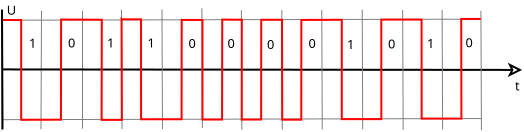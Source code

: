 <?xml version="1.0" encoding="UTF-8"?>
<dia:diagram xmlns:dia="http://www.lysator.liu.se/~alla/dia/">
  <dia:layer name="Тло" visible="true">
    <dia:object type="Standard - Line" version="0" id="O0">
      <dia:attribute name="obj_pos">
        <dia:point val="4.025,2.466"/>
      </dia:attribute>
      <dia:attribute name="obj_bb">
        <dia:rectangle val="4.0,2.441;4.05,8.541"/>
      </dia:attribute>
      <dia:attribute name="conn_endpoints">
        <dia:point val="4.025,2.466"/>
        <dia:point val="4.025,8.516"/>
      </dia:attribute>
      <dia:attribute name="numcp">
        <dia:int val="1"/>
      </dia:attribute>
      <dia:attribute name="line_color">
        <dia:color val="#7f7f7f"/>
      </dia:attribute>
      <dia:attribute name="line_width">
        <dia:real val="0.05"/>
      </dia:attribute>
    </dia:object>
    <dia:object type="Standard - Line" version="0" id="O1">
      <dia:attribute name="obj_pos">
        <dia:point val="6.0,2.516"/>
      </dia:attribute>
      <dia:attribute name="obj_bb">
        <dia:rectangle val="5.95,2.491;6.026,8.466"/>
      </dia:attribute>
      <dia:attribute name="conn_endpoints">
        <dia:point val="6.0,2.516"/>
        <dia:point val="5.975,8.441"/>
      </dia:attribute>
      <dia:attribute name="numcp">
        <dia:int val="1"/>
      </dia:attribute>
      <dia:attribute name="line_color">
        <dia:color val="#7f7f7f"/>
      </dia:attribute>
      <dia:attribute name="line_width">
        <dia:real val="0.05"/>
      </dia:attribute>
    </dia:object>
    <dia:object type="Standard - Line" version="0" id="O2">
      <dia:attribute name="obj_pos">
        <dia:point val="8.05,2.516"/>
      </dia:attribute>
      <dia:attribute name="obj_bb">
        <dia:rectangle val="8.025,2.491;8.075,8.441"/>
      </dia:attribute>
      <dia:attribute name="conn_endpoints">
        <dia:point val="8.05,2.516"/>
        <dia:point val="8.05,8.416"/>
      </dia:attribute>
      <dia:attribute name="numcp">
        <dia:int val="1"/>
      </dia:attribute>
      <dia:attribute name="line_color">
        <dia:color val="#7f7f7f"/>
      </dia:attribute>
      <dia:attribute name="line_width">
        <dia:real val="0.05"/>
      </dia:attribute>
    </dia:object>
    <dia:object type="Standard - Line" version="0" id="O3">
      <dia:attribute name="obj_pos">
        <dia:point val="10.001,2.466"/>
      </dia:attribute>
      <dia:attribute name="obj_bb">
        <dia:rectangle val="9.975,2.441;10.051,8.466"/>
      </dia:attribute>
      <dia:attribute name="conn_endpoints">
        <dia:point val="10.001,2.466"/>
        <dia:point val="10.025,8.441"/>
      </dia:attribute>
      <dia:attribute name="numcp">
        <dia:int val="1"/>
      </dia:attribute>
      <dia:attribute name="line_color">
        <dia:color val="#7f7f7f"/>
      </dia:attribute>
      <dia:attribute name="line_width">
        <dia:real val="0.05"/>
      </dia:attribute>
    </dia:object>
    <dia:object type="Standard - Line" version="0" id="O4">
      <dia:attribute name="obj_pos">
        <dia:point val="4.05,2.991"/>
      </dia:attribute>
      <dia:attribute name="obj_bb">
        <dia:rectangle val="4.025,2.915;28.005,3.016"/>
      </dia:attribute>
      <dia:attribute name="conn_endpoints">
        <dia:point val="4.05,2.991"/>
        <dia:point val="27.979,2.94"/>
      </dia:attribute>
      <dia:attribute name="numcp">
        <dia:int val="1"/>
      </dia:attribute>
      <dia:attribute name="line_color">
        <dia:color val="#7f7f7f"/>
      </dia:attribute>
      <dia:attribute name="line_width">
        <dia:real val="0.05"/>
      </dia:attribute>
    </dia:object>
    <dia:object type="Standard - Line" version="0" id="O5">
      <dia:attribute name="obj_pos">
        <dia:point val="4.05,7.966"/>
      </dia:attribute>
      <dia:attribute name="obj_bb">
        <dia:rectangle val="4.025,7.884;28.025,7.991"/>
      </dia:attribute>
      <dia:attribute name="conn_endpoints">
        <dia:point val="4.05,7.966"/>
        <dia:point val="28.0,7.909"/>
      </dia:attribute>
      <dia:attribute name="numcp">
        <dia:int val="1"/>
      </dia:attribute>
      <dia:attribute name="line_color">
        <dia:color val="#7f7f7f"/>
      </dia:attribute>
      <dia:attribute name="line_width">
        <dia:real val="0.05"/>
      </dia:attribute>
    </dia:object>
    <dia:object type="Standard - Line" version="0" id="O6">
      <dia:attribute name="obj_pos">
        <dia:point val="4.038,5.453"/>
      </dia:attribute>
      <dia:attribute name="obj_bb">
        <dia:rectangle val="3.988,4.978;30.081,5.978"/>
      </dia:attribute>
      <dia:attribute name="conn_endpoints">
        <dia:point val="4.038,5.453"/>
        <dia:point val="30.031,5.478"/>
      </dia:attribute>
      <dia:attribute name="numcp">
        <dia:int val="1"/>
      </dia:attribute>
      <dia:attribute name="end_arrow">
        <dia:enum val="23"/>
      </dia:attribute>
      <dia:attribute name="end_arrow_length">
        <dia:real val="0.5"/>
      </dia:attribute>
      <dia:attribute name="end_arrow_width">
        <dia:real val="0.5"/>
      </dia:attribute>
      <dia:connections>
        <dia:connection handle="0" to="O7" connection="0"/>
      </dia:connections>
    </dia:object>
    <dia:object type="Standard - Line" version="0" id="O7">
      <dia:attribute name="obj_pos">
        <dia:point val="4.05,8.441"/>
      </dia:attribute>
      <dia:attribute name="obj_bb">
        <dia:rectangle val="3.975,2.416;4.101,8.491"/>
      </dia:attribute>
      <dia:attribute name="conn_endpoints">
        <dia:point val="4.05,8.441"/>
        <dia:point val="4.025,2.466"/>
      </dia:attribute>
      <dia:attribute name="numcp">
        <dia:int val="1"/>
      </dia:attribute>
      <dia:attribute name="line_width">
        <dia:real val="0.1"/>
      </dia:attribute>
    </dia:object>
    <dia:object type="Standard - Text" version="1" id="O8">
      <dia:attribute name="obj_pos">
        <dia:point val="5.375,4.366"/>
      </dia:attribute>
      <dia:attribute name="obj_bb">
        <dia:rectangle val="5.375,3.688;5.79,4.646"/>
      </dia:attribute>
      <dia:attribute name="text">
        <dia:composite type="text">
          <dia:attribute name="string">
            <dia:string>#1#</dia:string>
          </dia:attribute>
          <dia:attribute name="font">
            <dia:font family="sans" style="0" name="Helvetica"/>
          </dia:attribute>
          <dia:attribute name="height">
            <dia:real val="0.8"/>
          </dia:attribute>
          <dia:attribute name="pos">
            <dia:point val="5.375,4.366"/>
          </dia:attribute>
          <dia:attribute name="color">
            <dia:color val="#000000"/>
          </dia:attribute>
          <dia:attribute name="alignment">
            <dia:enum val="0"/>
          </dia:attribute>
        </dia:composite>
      </dia:attribute>
      <dia:attribute name="valign">
        <dia:enum val="3"/>
      </dia:attribute>
    </dia:object>
    <dia:object type="Standard - Text" version="1" id="O9">
      <dia:attribute name="obj_pos">
        <dia:point val="7.325,4.356"/>
      </dia:attribute>
      <dia:attribute name="obj_bb">
        <dia:rectangle val="7.304,3.657;7.74,4.677"/>
      </dia:attribute>
      <dia:attribute name="text">
        <dia:composite type="text">
          <dia:attribute name="string">
            <dia:string>#0#</dia:string>
          </dia:attribute>
          <dia:attribute name="font">
            <dia:font family="sans" style="0" name="Helvetica"/>
          </dia:attribute>
          <dia:attribute name="height">
            <dia:real val="0.8"/>
          </dia:attribute>
          <dia:attribute name="pos">
            <dia:point val="7.325,4.356"/>
          </dia:attribute>
          <dia:attribute name="color">
            <dia:color val="#000000"/>
          </dia:attribute>
          <dia:attribute name="alignment">
            <dia:enum val="0"/>
          </dia:attribute>
        </dia:composite>
      </dia:attribute>
      <dia:attribute name="valign">
        <dia:enum val="3"/>
      </dia:attribute>
    </dia:object>
    <dia:object type="Standard - Text" version="1" id="O10">
      <dia:attribute name="obj_pos">
        <dia:point val="9.275,4.351"/>
      </dia:attribute>
      <dia:attribute name="obj_bb">
        <dia:rectangle val="9.275,3.674;9.69,4.631"/>
      </dia:attribute>
      <dia:attribute name="text">
        <dia:composite type="text">
          <dia:attribute name="string">
            <dia:string>#1#</dia:string>
          </dia:attribute>
          <dia:attribute name="font">
            <dia:font family="sans" style="0" name="Helvetica"/>
          </dia:attribute>
          <dia:attribute name="height">
            <dia:real val="0.8"/>
          </dia:attribute>
          <dia:attribute name="pos">
            <dia:point val="9.275,4.351"/>
          </dia:attribute>
          <dia:attribute name="color">
            <dia:color val="#000000"/>
          </dia:attribute>
          <dia:attribute name="alignment">
            <dia:enum val="0"/>
          </dia:attribute>
        </dia:composite>
      </dia:attribute>
      <dia:attribute name="valign">
        <dia:enum val="3"/>
      </dia:attribute>
    </dia:object>
    <dia:object type="Standard - Text" version="1" id="O11">
      <dia:attribute name="obj_pos">
        <dia:point val="4.259,2.717"/>
      </dia:attribute>
      <dia:attribute name="obj_bb">
        <dia:rectangle val="4.259,2.04;4.799,2.997"/>
      </dia:attribute>
      <dia:attribute name="text">
        <dia:composite type="text">
          <dia:attribute name="string">
            <dia:string>#U#</dia:string>
          </dia:attribute>
          <dia:attribute name="font">
            <dia:font family="sans" style="0" name="Helvetica"/>
          </dia:attribute>
          <dia:attribute name="height">
            <dia:real val="0.8"/>
          </dia:attribute>
          <dia:attribute name="pos">
            <dia:point val="4.259,2.717"/>
          </dia:attribute>
          <dia:attribute name="color">
            <dia:color val="#000000"/>
          </dia:attribute>
          <dia:attribute name="alignment">
            <dia:enum val="0"/>
          </dia:attribute>
        </dia:composite>
      </dia:attribute>
      <dia:attribute name="valign">
        <dia:enum val="3"/>
      </dia:attribute>
    </dia:object>
    <dia:object type="Standard - Text" version="1" id="O12">
      <dia:attribute name="obj_pos">
        <dia:point val="29.675,6.509"/>
      </dia:attribute>
      <dia:attribute name="obj_bb">
        <dia:rectangle val="29.675,5.831;29.883,6.789"/>
      </dia:attribute>
      <dia:attribute name="text">
        <dia:composite type="text">
          <dia:attribute name="string">
            <dia:string>#t#</dia:string>
          </dia:attribute>
          <dia:attribute name="font">
            <dia:font family="sans" style="0" name="Helvetica"/>
          </dia:attribute>
          <dia:attribute name="height">
            <dia:real val="0.8"/>
          </dia:attribute>
          <dia:attribute name="pos">
            <dia:point val="29.675,6.509"/>
          </dia:attribute>
          <dia:attribute name="color">
            <dia:color val="#000000"/>
          </dia:attribute>
          <dia:attribute name="alignment">
            <dia:enum val="0"/>
          </dia:attribute>
        </dia:composite>
      </dia:attribute>
      <dia:attribute name="valign">
        <dia:enum val="3"/>
      </dia:attribute>
    </dia:object>
    <dia:object type="Standard - Line" version="0" id="O13">
      <dia:attribute name="obj_pos">
        <dia:point val="12.023,2.458"/>
      </dia:attribute>
      <dia:attribute name="obj_bb">
        <dia:rectangle val="11.998,2.432;12.073,8.458"/>
      </dia:attribute>
      <dia:attribute name="conn_endpoints">
        <dia:point val="12.023,2.458"/>
        <dia:point val="12.048,8.432"/>
      </dia:attribute>
      <dia:attribute name="numcp">
        <dia:int val="1"/>
      </dia:attribute>
      <dia:attribute name="line_color">
        <dia:color val="#7f7f7f"/>
      </dia:attribute>
      <dia:attribute name="line_width">
        <dia:real val="0.05"/>
      </dia:attribute>
    </dia:object>
    <dia:object type="Standard - Line" version="0" id="O14">
      <dia:attribute name="obj_pos">
        <dia:point val="14.02,2.4"/>
      </dia:attribute>
      <dia:attribute name="obj_bb">
        <dia:rectangle val="13.995,2.375;14.07,8.4"/>
      </dia:attribute>
      <dia:attribute name="conn_endpoints">
        <dia:point val="14.02,2.4"/>
        <dia:point val="14.045,8.375"/>
      </dia:attribute>
      <dia:attribute name="numcp">
        <dia:int val="1"/>
      </dia:attribute>
      <dia:attribute name="line_color">
        <dia:color val="#7f7f7f"/>
      </dia:attribute>
      <dia:attribute name="line_width">
        <dia:real val="0.05"/>
      </dia:attribute>
    </dia:object>
    <dia:object type="Standard - Line" version="0" id="O15">
      <dia:attribute name="obj_pos">
        <dia:point val="15.993,2.493"/>
      </dia:attribute>
      <dia:attribute name="obj_bb">
        <dia:rectangle val="15.968,2.467;16.043,8.493"/>
      </dia:attribute>
      <dia:attribute name="conn_endpoints">
        <dia:point val="15.993,2.493"/>
        <dia:point val="16.018,8.467"/>
      </dia:attribute>
      <dia:attribute name="numcp">
        <dia:int val="1"/>
      </dia:attribute>
      <dia:attribute name="line_color">
        <dia:color val="#7f7f7f"/>
      </dia:attribute>
      <dia:attribute name="line_width">
        <dia:real val="0.05"/>
      </dia:attribute>
    </dia:object>
    <dia:object type="Standard - Line" version="0" id="O16">
      <dia:attribute name="obj_pos">
        <dia:point val="18.015,2.485"/>
      </dia:attribute>
      <dia:attribute name="obj_bb">
        <dia:rectangle val="17.99,2.46;18.066,8.485"/>
      </dia:attribute>
      <dia:attribute name="conn_endpoints">
        <dia:point val="18.015,2.485"/>
        <dia:point val="18.04,8.46"/>
      </dia:attribute>
      <dia:attribute name="numcp">
        <dia:int val="1"/>
      </dia:attribute>
      <dia:attribute name="line_color">
        <dia:color val="#7f7f7f"/>
      </dia:attribute>
      <dia:attribute name="line_width">
        <dia:real val="0.05"/>
      </dia:attribute>
    </dia:object>
    <dia:object type="Standard - Line" version="0" id="O17">
      <dia:attribute name="obj_pos">
        <dia:point val="20.013,2.478"/>
      </dia:attribute>
      <dia:attribute name="obj_bb">
        <dia:rectangle val="19.988,2.452;20.063,8.478"/>
      </dia:attribute>
      <dia:attribute name="conn_endpoints">
        <dia:point val="20.013,2.478"/>
        <dia:point val="20.038,8.452"/>
      </dia:attribute>
      <dia:attribute name="numcp">
        <dia:int val="1"/>
      </dia:attribute>
      <dia:attribute name="line_color">
        <dia:color val="#7f7f7f"/>
      </dia:attribute>
      <dia:attribute name="line_width">
        <dia:real val="0.05"/>
      </dia:attribute>
    </dia:object>
    <dia:object type="Standard - Line" version="0" id="O18">
      <dia:attribute name="obj_pos">
        <dia:point val="22.035,2.47"/>
      </dia:attribute>
      <dia:attribute name="obj_bb">
        <dia:rectangle val="22.01,2.445;22.085,8.47"/>
      </dia:attribute>
      <dia:attribute name="conn_endpoints">
        <dia:point val="22.035,2.47"/>
        <dia:point val="22.06,8.445"/>
      </dia:attribute>
      <dia:attribute name="numcp">
        <dia:int val="1"/>
      </dia:attribute>
      <dia:attribute name="line_color">
        <dia:color val="#7f7f7f"/>
      </dia:attribute>
      <dia:attribute name="line_width">
        <dia:real val="0.05"/>
      </dia:attribute>
    </dia:object>
    <dia:object type="Standard - Line" version="0" id="O19">
      <dia:attribute name="obj_pos">
        <dia:point val="24.058,2.488"/>
      </dia:attribute>
      <dia:attribute name="obj_bb">
        <dia:rectangle val="24.033,2.462;24.108,8.488"/>
      </dia:attribute>
      <dia:attribute name="conn_endpoints">
        <dia:point val="24.058,2.488"/>
        <dia:point val="24.083,8.462"/>
      </dia:attribute>
      <dia:attribute name="numcp">
        <dia:int val="1"/>
      </dia:attribute>
      <dia:attribute name="line_color">
        <dia:color val="#7f7f7f"/>
      </dia:attribute>
      <dia:attribute name="line_width">
        <dia:real val="0.05"/>
      </dia:attribute>
    </dia:object>
    <dia:object type="Standard - Line" version="0" id="O20">
      <dia:attribute name="obj_pos">
        <dia:point val="26.03,2.48"/>
      </dia:attribute>
      <dia:attribute name="obj_bb">
        <dia:rectangle val="26.005,2.455;26.081,8.48"/>
      </dia:attribute>
      <dia:attribute name="conn_endpoints">
        <dia:point val="26.03,2.48"/>
        <dia:point val="26.055,8.455"/>
      </dia:attribute>
      <dia:attribute name="numcp">
        <dia:int val="1"/>
      </dia:attribute>
      <dia:attribute name="line_color">
        <dia:color val="#7f7f7f"/>
      </dia:attribute>
      <dia:attribute name="line_width">
        <dia:real val="0.05"/>
      </dia:attribute>
    </dia:object>
    <dia:object type="Standard - Line" version="0" id="O21">
      <dia:attribute name="obj_pos">
        <dia:point val="27.971,2.523"/>
      </dia:attribute>
      <dia:attribute name="obj_bb">
        <dia:rectangle val="27.946,2.497;28.021,8.523"/>
      </dia:attribute>
      <dia:attribute name="conn_endpoints">
        <dia:point val="27.971,2.523"/>
        <dia:point val="27.996,8.497"/>
      </dia:attribute>
      <dia:attribute name="numcp">
        <dia:int val="1"/>
      </dia:attribute>
      <dia:attribute name="line_color">
        <dia:color val="#7f7f7f"/>
      </dia:attribute>
      <dia:attribute name="line_width">
        <dia:real val="0.05"/>
      </dia:attribute>
    </dia:object>
    <dia:object type="Standard - Text" version="1" id="O22">
      <dia:attribute name="obj_pos">
        <dia:point val="11.3,4.351"/>
      </dia:attribute>
      <dia:attribute name="obj_bb">
        <dia:rectangle val="11.3,3.674;11.715,4.631"/>
      </dia:attribute>
      <dia:attribute name="text">
        <dia:composite type="text">
          <dia:attribute name="string">
            <dia:string>#1#</dia:string>
          </dia:attribute>
          <dia:attribute name="font">
            <dia:font family="sans" style="0" name="Helvetica"/>
          </dia:attribute>
          <dia:attribute name="height">
            <dia:real val="0.8"/>
          </dia:attribute>
          <dia:attribute name="pos">
            <dia:point val="11.3,4.351"/>
          </dia:attribute>
          <dia:attribute name="color">
            <dia:color val="#000000"/>
          </dia:attribute>
          <dia:attribute name="alignment">
            <dia:enum val="0"/>
          </dia:attribute>
        </dia:composite>
      </dia:attribute>
      <dia:attribute name="valign">
        <dia:enum val="3"/>
      </dia:attribute>
    </dia:object>
    <dia:object type="Standard - Text" version="1" id="O23">
      <dia:attribute name="obj_pos">
        <dia:point val="13.35,4.376"/>
      </dia:attribute>
      <dia:attribute name="obj_bb">
        <dia:rectangle val="13.35,3.699;13.765,4.656"/>
      </dia:attribute>
      <dia:attribute name="text">
        <dia:composite type="text">
          <dia:attribute name="string">
            <dia:string>#0#</dia:string>
          </dia:attribute>
          <dia:attribute name="font">
            <dia:font family="sans" style="0" name="Helvetica"/>
          </dia:attribute>
          <dia:attribute name="height">
            <dia:real val="0.8"/>
          </dia:attribute>
          <dia:attribute name="pos">
            <dia:point val="13.35,4.376"/>
          </dia:attribute>
          <dia:attribute name="color">
            <dia:color val="#000000"/>
          </dia:attribute>
          <dia:attribute name="alignment">
            <dia:enum val="0"/>
          </dia:attribute>
        </dia:composite>
      </dia:attribute>
      <dia:attribute name="valign">
        <dia:enum val="3"/>
      </dia:attribute>
    </dia:object>
    <dia:object type="Standard - Text" version="1" id="O24">
      <dia:attribute name="obj_pos">
        <dia:point val="15.3,4.376"/>
      </dia:attribute>
      <dia:attribute name="obj_bb">
        <dia:rectangle val="15.3,3.699;15.715,4.656"/>
      </dia:attribute>
      <dia:attribute name="text">
        <dia:composite type="text">
          <dia:attribute name="string">
            <dia:string>#0#</dia:string>
          </dia:attribute>
          <dia:attribute name="font">
            <dia:font family="sans" style="0" name="Helvetica"/>
          </dia:attribute>
          <dia:attribute name="height">
            <dia:real val="0.8"/>
          </dia:attribute>
          <dia:attribute name="pos">
            <dia:point val="15.3,4.376"/>
          </dia:attribute>
          <dia:attribute name="color">
            <dia:color val="#000000"/>
          </dia:attribute>
          <dia:attribute name="alignment">
            <dia:enum val="0"/>
          </dia:attribute>
        </dia:composite>
      </dia:attribute>
      <dia:attribute name="valign">
        <dia:enum val="3"/>
      </dia:attribute>
    </dia:object>
    <dia:object type="Standard - Text" version="1" id="O25">
      <dia:attribute name="obj_pos">
        <dia:point val="17.275,4.426"/>
      </dia:attribute>
      <dia:attribute name="obj_bb">
        <dia:rectangle val="17.275,3.749;17.69,4.706"/>
      </dia:attribute>
      <dia:attribute name="text">
        <dia:composite type="text">
          <dia:attribute name="string">
            <dia:string>#0#</dia:string>
          </dia:attribute>
          <dia:attribute name="font">
            <dia:font family="sans" style="0" name="Helvetica"/>
          </dia:attribute>
          <dia:attribute name="height">
            <dia:real val="0.8"/>
          </dia:attribute>
          <dia:attribute name="pos">
            <dia:point val="17.275,4.426"/>
          </dia:attribute>
          <dia:attribute name="color">
            <dia:color val="#000000"/>
          </dia:attribute>
          <dia:attribute name="alignment">
            <dia:enum val="0"/>
          </dia:attribute>
        </dia:composite>
      </dia:attribute>
      <dia:attribute name="valign">
        <dia:enum val="3"/>
      </dia:attribute>
    </dia:object>
    <dia:object type="Standard - Text" version="1" id="O26">
      <dia:attribute name="obj_pos">
        <dia:point val="19.35,4.376"/>
      </dia:attribute>
      <dia:attribute name="obj_bb">
        <dia:rectangle val="19.35,3.699;19.765,4.656"/>
      </dia:attribute>
      <dia:attribute name="text">
        <dia:composite type="text">
          <dia:attribute name="string">
            <dia:string>#0#</dia:string>
          </dia:attribute>
          <dia:attribute name="font">
            <dia:font family="sans" style="0" name="Helvetica"/>
          </dia:attribute>
          <dia:attribute name="height">
            <dia:real val="0.8"/>
          </dia:attribute>
          <dia:attribute name="pos">
            <dia:point val="19.35,4.376"/>
          </dia:attribute>
          <dia:attribute name="color">
            <dia:color val="#000000"/>
          </dia:attribute>
          <dia:attribute name="alignment">
            <dia:enum val="0"/>
          </dia:attribute>
        </dia:composite>
      </dia:attribute>
      <dia:attribute name="valign">
        <dia:enum val="3"/>
      </dia:attribute>
    </dia:object>
    <dia:object type="Standard - Text" version="1" id="O27">
      <dia:attribute name="obj_pos">
        <dia:point val="23.325,4.401"/>
      </dia:attribute>
      <dia:attribute name="obj_bb">
        <dia:rectangle val="23.325,3.724;23.74,4.681"/>
      </dia:attribute>
      <dia:attribute name="text">
        <dia:composite type="text">
          <dia:attribute name="string">
            <dia:string>#0#</dia:string>
          </dia:attribute>
          <dia:attribute name="font">
            <dia:font family="sans" style="0" name="Helvetica"/>
          </dia:attribute>
          <dia:attribute name="height">
            <dia:real val="0.8"/>
          </dia:attribute>
          <dia:attribute name="pos">
            <dia:point val="23.325,4.401"/>
          </dia:attribute>
          <dia:attribute name="color">
            <dia:color val="#000000"/>
          </dia:attribute>
          <dia:attribute name="alignment">
            <dia:enum val="0"/>
          </dia:attribute>
        </dia:composite>
      </dia:attribute>
      <dia:attribute name="valign">
        <dia:enum val="3"/>
      </dia:attribute>
    </dia:object>
    <dia:object type="Standard - Text" version="1" id="O28">
      <dia:attribute name="obj_pos">
        <dia:point val="27.194,4.345"/>
      </dia:attribute>
      <dia:attribute name="obj_bb">
        <dia:rectangle val="27.173,3.647;27.609,4.667"/>
      </dia:attribute>
      <dia:attribute name="text">
        <dia:composite type="text">
          <dia:attribute name="string">
            <dia:string>#0#</dia:string>
          </dia:attribute>
          <dia:attribute name="font">
            <dia:font family="sans" style="0" name="Helvetica"/>
          </dia:attribute>
          <dia:attribute name="height">
            <dia:real val="0.8"/>
          </dia:attribute>
          <dia:attribute name="pos">
            <dia:point val="27.194,4.345"/>
          </dia:attribute>
          <dia:attribute name="color">
            <dia:color val="#000000"/>
          </dia:attribute>
          <dia:attribute name="alignment">
            <dia:enum val="0"/>
          </dia:attribute>
        </dia:composite>
      </dia:attribute>
      <dia:attribute name="valign">
        <dia:enum val="3"/>
      </dia:attribute>
    </dia:object>
    <dia:object type="Standard - Text" version="1" id="O29">
      <dia:attribute name="obj_pos">
        <dia:point val="21.275,4.426"/>
      </dia:attribute>
      <dia:attribute name="obj_bb">
        <dia:rectangle val="21.275,3.749;21.69,4.706"/>
      </dia:attribute>
      <dia:attribute name="text">
        <dia:composite type="text">
          <dia:attribute name="string">
            <dia:string>#1#</dia:string>
          </dia:attribute>
          <dia:attribute name="font">
            <dia:font family="sans" style="0" name="Helvetica"/>
          </dia:attribute>
          <dia:attribute name="height">
            <dia:real val="0.8"/>
          </dia:attribute>
          <dia:attribute name="pos">
            <dia:point val="21.275,4.426"/>
          </dia:attribute>
          <dia:attribute name="color">
            <dia:color val="#000000"/>
          </dia:attribute>
          <dia:attribute name="alignment">
            <dia:enum val="0"/>
          </dia:attribute>
        </dia:composite>
      </dia:attribute>
      <dia:attribute name="valign">
        <dia:enum val="3"/>
      </dia:attribute>
    </dia:object>
    <dia:object type="Standard - Text" version="1" id="O30">
      <dia:attribute name="obj_pos">
        <dia:point val="25.275,4.376"/>
      </dia:attribute>
      <dia:attribute name="obj_bb">
        <dia:rectangle val="25.275,3.699;25.69,4.656"/>
      </dia:attribute>
      <dia:attribute name="text">
        <dia:composite type="text">
          <dia:attribute name="string">
            <dia:string>#1#</dia:string>
          </dia:attribute>
          <dia:attribute name="font">
            <dia:font family="sans" style="0" name="Helvetica"/>
          </dia:attribute>
          <dia:attribute name="height">
            <dia:real val="0.8"/>
          </dia:attribute>
          <dia:attribute name="pos">
            <dia:point val="25.275,4.376"/>
          </dia:attribute>
          <dia:attribute name="color">
            <dia:color val="#000000"/>
          </dia:attribute>
          <dia:attribute name="alignment">
            <dia:enum val="0"/>
          </dia:attribute>
        </dia:composite>
      </dia:attribute>
      <dia:attribute name="valign">
        <dia:enum val="3"/>
      </dia:attribute>
    </dia:object>
    <dia:object type="Standard - PolyLine" version="0" id="O31">
      <dia:attribute name="obj_pos">
        <dia:point val="4.064,2.981"/>
      </dia:attribute>
      <dia:attribute name="obj_bb">
        <dia:rectangle val="4.013,2.814;28.009,8.025"/>
      </dia:attribute>
      <dia:attribute name="poly_points">
        <dia:point val="4.064,2.981"/>
        <dia:point val="4.984,2.986"/>
        <dia:point val="4.984,7.971"/>
        <dia:point val="6.972,7.966"/>
        <dia:point val="6.98,2.959"/>
        <dia:point val="9.014,2.968"/>
        <dia:point val="9.005,7.975"/>
        <dia:point val="10.016,7.975"/>
        <dia:point val="10.003,2.942"/>
        <dia:point val="10.007,2.946"/>
        <dia:point val="10.976,2.95"/>
        <dia:point val="10.979,7.944"/>
        <dia:point val="13.004,7.944"/>
        <dia:point val="13.009,2.977"/>
        <dia:point val="14.047,2.981"/>
        <dia:point val="14.047,7.957"/>
        <dia:point val="15.028,7.957"/>
        <dia:point val="15.037,2.963"/>
        <dia:point val="16.015,2.965"/>
        <dia:point val="16.011,7.961"/>
        <dia:point val="16.982,7.957"/>
        <dia:point val="16.986,2.972"/>
        <dia:point val="18.025,2.972"/>
        <dia:point val="18.036,7.966"/>
        <dia:point val="18.988,7.966"/>
        <dia:point val="18.992,2.978"/>
        <dia:point val="21.013,2.972"/>
        <dia:point val="21.013,7.94"/>
        <dia:point val="22.992,7.94"/>
        <dia:point val="22.989,2.963"/>
        <dia:point val="24.049,2.963"/>
        <dia:point val="25.004,2.963"/>
        <dia:point val="25.007,7.913"/>
        <dia:point val="26.995,7.913"/>
        <dia:point val="26.986,2.928"/>
        <dia:point val="27.959,2.928"/>
      </dia:attribute>
      <dia:attribute name="line_color">
        <dia:color val="#ff0000"/>
      </dia:attribute>
      <dia:connections>
        <dia:connection handle="18" to="O4" connection="0"/>
      </dia:connections>
    </dia:object>
  </dia:layer>
</dia:diagram>
